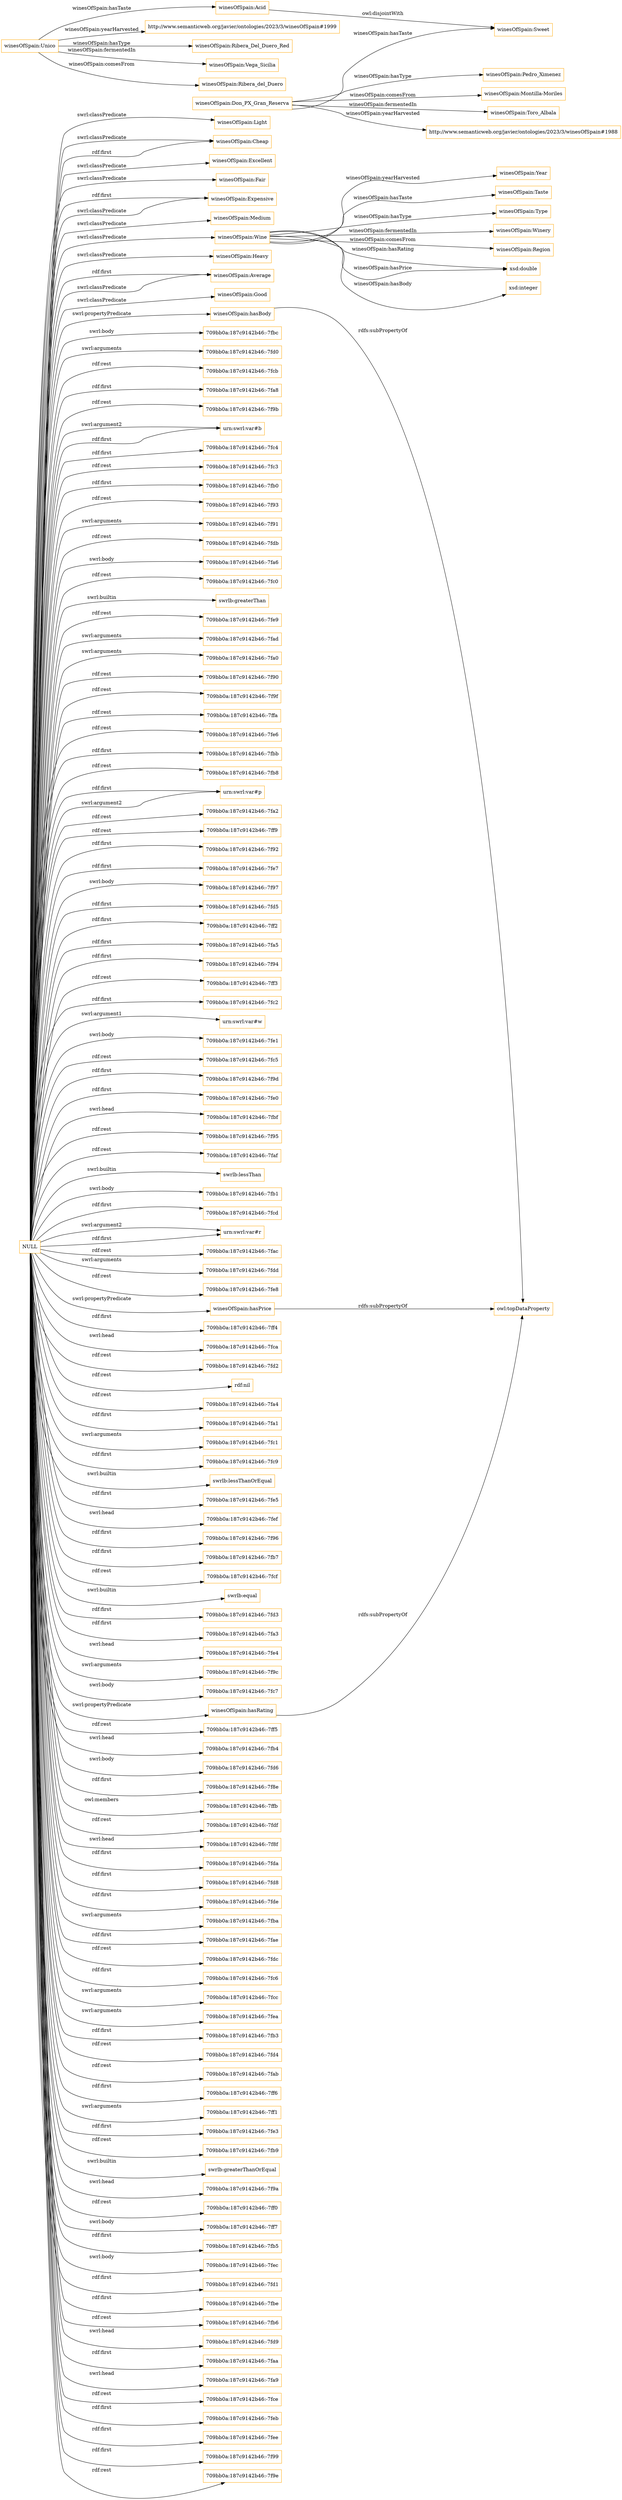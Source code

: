 digraph ar2dtool_diagram { 
rankdir=LR;
size="1501"
node [shape = rectangle, color="orange"]; "winesOfSpain:Light" "winesOfSpain:Year" "winesOfSpain:Sweet" "winesOfSpain:Taste" "winesOfSpain:Acid" "winesOfSpain:Cheap" "winesOfSpain:Type" "winesOfSpain:Excellent" "winesOfSpain:Winery" "winesOfSpain:Fair" "winesOfSpain:Expensive" "winesOfSpain:Medium" "winesOfSpain:Wine" "winesOfSpain:Heavy" "winesOfSpain:Average" "winesOfSpain:Region" "winesOfSpain:Good" ; /*classes style*/
	"winesOfSpain:Unico" -> "winesOfSpain:Acid" [ label = "winesOfSpain:hasTaste" ];
	"winesOfSpain:Unico" -> "http://www.semanticweb.org/javier/ontologies/2023/3/winesOfSpain#1999" [ label = "winesOfSpain:yearHarvested" ];
	"winesOfSpain:Unico" -> "winesOfSpain:Ribera_Del_Duero_Red" [ label = "winesOfSpain:hasType" ];
	"winesOfSpain:Unico" -> "winesOfSpain:Vega_Sicilia" [ label = "winesOfSpain:fermentedIn" ];
	"winesOfSpain:Unico" -> "winesOfSpain:Ribera_del_Duero" [ label = "winesOfSpain:comesFrom" ];
	"winesOfSpain:hasBody" -> "owl:topDataProperty" [ label = "rdfs:subPropertyOf" ];
	"winesOfSpain:Don_PX_Gran_Reserva" -> "winesOfSpain:Pedro_Ximenez" [ label = "winesOfSpain:hasType" ];
	"winesOfSpain:Don_PX_Gran_Reserva" -> "winesOfSpain:Montilla-Moriles" [ label = "winesOfSpain:comesFrom" ];
	"winesOfSpain:Don_PX_Gran_Reserva" -> "winesOfSpain:Toro_Albala" [ label = "winesOfSpain:fermentedIn" ];
	"winesOfSpain:Don_PX_Gran_Reserva" -> "winesOfSpain:Sweet" [ label = "winesOfSpain:hasTaste" ];
	"winesOfSpain:Don_PX_Gran_Reserva" -> "http://www.semanticweb.org/javier/ontologies/2023/3/winesOfSpain#1988" [ label = "winesOfSpain:yearHarvested" ];
	"NULL" -> "709bb0a:187c9142b46:-7fbc" [ label = "swrl:body" ];
	"NULL" -> "709bb0a:187c9142b46:-7fd0" [ label = "swrl:arguments" ];
	"NULL" -> "709bb0a:187c9142b46:-7fcb" [ label = "rdf:rest" ];
	"NULL" -> "709bb0a:187c9142b46:-7fa8" [ label = "rdf:first" ];
	"NULL" -> "709bb0a:187c9142b46:-7f9b" [ label = "rdf:rest" ];
	"NULL" -> "urn:swrl:var#b" [ label = "swrl:argument2" ];
	"NULL" -> "709bb0a:187c9142b46:-7fc4" [ label = "rdf:first" ];
	"NULL" -> "709bb0a:187c9142b46:-7fc3" [ label = "rdf:rest" ];
	"NULL" -> "709bb0a:187c9142b46:-7fb0" [ label = "rdf:first" ];
	"NULL" -> "709bb0a:187c9142b46:-7f93" [ label = "rdf:rest" ];
	"NULL" -> "winesOfSpain:Average" [ label = "rdf:first" ];
	"NULL" -> "709bb0a:187c9142b46:-7f91" [ label = "swrl:arguments" ];
	"NULL" -> "709bb0a:187c9142b46:-7fdb" [ label = "rdf:rest" ];
	"NULL" -> "709bb0a:187c9142b46:-7fa6" [ label = "swrl:body" ];
	"NULL" -> "709bb0a:187c9142b46:-7fc0" [ label = "rdf:rest" ];
	"NULL" -> "swrlb:greaterThan" [ label = "swrl:builtin" ];
	"NULL" -> "709bb0a:187c9142b46:-7fe9" [ label = "rdf:rest" ];
	"NULL" -> "709bb0a:187c9142b46:-7fad" [ label = "swrl:arguments" ];
	"NULL" -> "709bb0a:187c9142b46:-7fa0" [ label = "swrl:arguments" ];
	"NULL" -> "709bb0a:187c9142b46:-7f90" [ label = "rdf:rest" ];
	"NULL" -> "709bb0a:187c9142b46:-7f9f" [ label = "rdf:rest" ];
	"NULL" -> "709bb0a:187c9142b46:-7ffa" [ label = "rdf:rest" ];
	"NULL" -> "709bb0a:187c9142b46:-7fe6" [ label = "rdf:rest" ];
	"NULL" -> "709bb0a:187c9142b46:-7fbb" [ label = "rdf:first" ];
	"NULL" -> "709bb0a:187c9142b46:-7fb8" [ label = "rdf:rest" ];
	"NULL" -> "urn:swrl:var#p" [ label = "rdf:first" ];
	"NULL" -> "709bb0a:187c9142b46:-7fa2" [ label = "rdf:rest" ];
	"NULL" -> "709bb0a:187c9142b46:-7ff9" [ label = "rdf:rest" ];
	"NULL" -> "709bb0a:187c9142b46:-7f92" [ label = "rdf:first" ];
	"NULL" -> "709bb0a:187c9142b46:-7fe7" [ label = "rdf:first" ];
	"NULL" -> "709bb0a:187c9142b46:-7f97" [ label = "swrl:body" ];
	"NULL" -> "709bb0a:187c9142b46:-7fd5" [ label = "rdf:first" ];
	"NULL" -> "winesOfSpain:Heavy" [ label = "swrl:classPredicate" ];
	"NULL" -> "709bb0a:187c9142b46:-7ff2" [ label = "rdf:first" ];
	"NULL" -> "709bb0a:187c9142b46:-7fa5" [ label = "rdf:first" ];
	"NULL" -> "709bb0a:187c9142b46:-7f94" [ label = "rdf:first" ];
	"NULL" -> "709bb0a:187c9142b46:-7ff3" [ label = "rdf:rest" ];
	"NULL" -> "winesOfSpain:Wine" [ label = "swrl:classPredicate" ];
	"NULL" -> "709bb0a:187c9142b46:-7fc2" [ label = "rdf:first" ];
	"NULL" -> "urn:swrl:var#w" [ label = "swrl:argument1" ];
	"NULL" -> "winesOfSpain:Excellent" [ label = "swrl:classPredicate" ];
	"NULL" -> "709bb0a:187c9142b46:-7fe1" [ label = "swrl:body" ];
	"NULL" -> "709bb0a:187c9142b46:-7fc5" [ label = "rdf:rest" ];
	"NULL" -> "709bb0a:187c9142b46:-7f9d" [ label = "rdf:first" ];
	"NULL" -> "709bb0a:187c9142b46:-7fe0" [ label = "rdf:first" ];
	"NULL" -> "709bb0a:187c9142b46:-7fbf" [ label = "swrl:head" ];
	"NULL" -> "winesOfSpain:Cheap" [ label = "swrl:classPredicate" ];
	"NULL" -> "709bb0a:187c9142b46:-7f95" [ label = "rdf:rest" ];
	"NULL" -> "709bb0a:187c9142b46:-7faf" [ label = "rdf:rest" ];
	"NULL" -> "winesOfSpain:Expensive" [ label = "rdf:first" ];
	"NULL" -> "swrlb:lessThan" [ label = "swrl:builtin" ];
	"NULL" -> "709bb0a:187c9142b46:-7fb1" [ label = "swrl:body" ];
	"NULL" -> "709bb0a:187c9142b46:-7fcd" [ label = "rdf:first" ];
	"NULL" -> "urn:swrl:var#r" [ label = "swrl:argument2" ];
	"NULL" -> "709bb0a:187c9142b46:-7fac" [ label = "rdf:rest" ];
	"NULL" -> "709bb0a:187c9142b46:-7fdd" [ label = "swrl:arguments" ];
	"NULL" -> "709bb0a:187c9142b46:-7fe8" [ label = "rdf:rest" ];
	"NULL" -> "winesOfSpain:hasBody" [ label = "swrl:propertyPredicate" ];
	"NULL" -> "winesOfSpain:hasPrice" [ label = "swrl:propertyPredicate" ];
	"NULL" -> "709bb0a:187c9142b46:-7ff4" [ label = "rdf:first" ];
	"NULL" -> "709bb0a:187c9142b46:-7fca" [ label = "swrl:head" ];
	"NULL" -> "709bb0a:187c9142b46:-7fd2" [ label = "rdf:rest" ];
	"NULL" -> "rdf:nil" [ label = "rdf:rest" ];
	"NULL" -> "winesOfSpain:Good" [ label = "swrl:classPredicate" ];
	"NULL" -> "709bb0a:187c9142b46:-7fa4" [ label = "rdf:rest" ];
	"NULL" -> "709bb0a:187c9142b46:-7fa1" [ label = "rdf:first" ];
	"NULL" -> "709bb0a:187c9142b46:-7fc1" [ label = "swrl:arguments" ];
	"NULL" -> "winesOfSpain:Fair" [ label = "swrl:classPredicate" ];
	"NULL" -> "709bb0a:187c9142b46:-7fc9" [ label = "rdf:first" ];
	"NULL" -> "swrlb:lessThanOrEqual" [ label = "swrl:builtin" ];
	"NULL" -> "709bb0a:187c9142b46:-7fe5" [ label = "rdf:first" ];
	"NULL" -> "709bb0a:187c9142b46:-7fef" [ label = "swrl:head" ];
	"NULL" -> "709bb0a:187c9142b46:-7f96" [ label = "rdf:first" ];
	"NULL" -> "709bb0a:187c9142b46:-7fb7" [ label = "rdf:first" ];
	"NULL" -> "709bb0a:187c9142b46:-7fcf" [ label = "rdf:rest" ];
	"NULL" -> "swrlb:equal" [ label = "swrl:builtin" ];
	"NULL" -> "709bb0a:187c9142b46:-7fd3" [ label = "rdf:first" ];
	"NULL" -> "709bb0a:187c9142b46:-7fa3" [ label = "rdf:first" ];
	"NULL" -> "709bb0a:187c9142b46:-7fe4" [ label = "swrl:head" ];
	"NULL" -> "709bb0a:187c9142b46:-7f9c" [ label = "swrl:arguments" ];
	"NULL" -> "709bb0a:187c9142b46:-7fc7" [ label = "swrl:body" ];
	"NULL" -> "winesOfSpain:hasRating" [ label = "swrl:propertyPredicate" ];
	"NULL" -> "709bb0a:187c9142b46:-7ff5" [ label = "rdf:rest" ];
	"NULL" -> "709bb0a:187c9142b46:-7fb4" [ label = "swrl:head" ];
	"NULL" -> "709bb0a:187c9142b46:-7fd6" [ label = "swrl:body" ];
	"NULL" -> "709bb0a:187c9142b46:-7f8e" [ label = "rdf:first" ];
	"NULL" -> "709bb0a:187c9142b46:-7ffb" [ label = "owl:members" ];
	"NULL" -> "winesOfSpain:Cheap" [ label = "rdf:first" ];
	"NULL" -> "709bb0a:187c9142b46:-7fdf" [ label = "rdf:rest" ];
	"NULL" -> "709bb0a:187c9142b46:-7f8f" [ label = "swrl:head" ];
	"NULL" -> "709bb0a:187c9142b46:-7fda" [ label = "rdf:first" ];
	"NULL" -> "709bb0a:187c9142b46:-7fd8" [ label = "rdf:first" ];
	"NULL" -> "709bb0a:187c9142b46:-7fde" [ label = "rdf:first" ];
	"NULL" -> "709bb0a:187c9142b46:-7fba" [ label = "swrl:arguments" ];
	"NULL" -> "709bb0a:187c9142b46:-7fae" [ label = "rdf:first" ];
	"NULL" -> "709bb0a:187c9142b46:-7fdc" [ label = "rdf:rest" ];
	"NULL" -> "709bb0a:187c9142b46:-7fc6" [ label = "rdf:first" ];
	"NULL" -> "709bb0a:187c9142b46:-7fcc" [ label = "swrl:arguments" ];
	"NULL" -> "709bb0a:187c9142b46:-7fea" [ label = "swrl:arguments" ];
	"NULL" -> "709bb0a:187c9142b46:-7fb3" [ label = "rdf:first" ];
	"NULL" -> "709bb0a:187c9142b46:-7fd4" [ label = "rdf:rest" ];
	"NULL" -> "709bb0a:187c9142b46:-7fab" [ label = "rdf:rest" ];
	"NULL" -> "709bb0a:187c9142b46:-7ff6" [ label = "rdf:first" ];
	"NULL" -> "urn:swrl:var#b" [ label = "rdf:first" ];
	"NULL" -> "709bb0a:187c9142b46:-7ff1" [ label = "swrl:arguments" ];
	"NULL" -> "urn:swrl:var#p" [ label = "swrl:argument2" ];
	"NULL" -> "709bb0a:187c9142b46:-7fe3" [ label = "rdf:first" ];
	"NULL" -> "709bb0a:187c9142b46:-7fb9" [ label = "rdf:rest" ];
	"NULL" -> "swrlb:greaterThanOrEqual" [ label = "swrl:builtin" ];
	"NULL" -> "709bb0a:187c9142b46:-7f9a" [ label = "swrl:head" ];
	"NULL" -> "709bb0a:187c9142b46:-7ff0" [ label = "rdf:rest" ];
	"NULL" -> "709bb0a:187c9142b46:-7ff7" [ label = "swrl:body" ];
	"NULL" -> "709bb0a:187c9142b46:-7fb5" [ label = "rdf:first" ];
	"NULL" -> "winesOfSpain:Average" [ label = "swrl:classPredicate" ];
	"NULL" -> "709bb0a:187c9142b46:-7fec" [ label = "swrl:body" ];
	"NULL" -> "winesOfSpain:Light" [ label = "swrl:classPredicate" ];
	"NULL" -> "709bb0a:187c9142b46:-7fd1" [ label = "rdf:first" ];
	"NULL" -> "709bb0a:187c9142b46:-7fbe" [ label = "rdf:first" ];
	"NULL" -> "winesOfSpain:Expensive" [ label = "swrl:classPredicate" ];
	"NULL" -> "winesOfSpain:Medium" [ label = "swrl:classPredicate" ];
	"NULL" -> "709bb0a:187c9142b46:-7fb6" [ label = "rdf:rest" ];
	"NULL" -> "709bb0a:187c9142b46:-7fd9" [ label = "swrl:head" ];
	"NULL" -> "urn:swrl:var#r" [ label = "rdf:first" ];
	"NULL" -> "709bb0a:187c9142b46:-7faa" [ label = "rdf:first" ];
	"NULL" -> "709bb0a:187c9142b46:-7fa9" [ label = "swrl:head" ];
	"NULL" -> "709bb0a:187c9142b46:-7fce" [ label = "rdf:rest" ];
	"NULL" -> "709bb0a:187c9142b46:-7feb" [ label = "rdf:first" ];
	"NULL" -> "709bb0a:187c9142b46:-7fee" [ label = "rdf:first" ];
	"NULL" -> "709bb0a:187c9142b46:-7f99" [ label = "rdf:first" ];
	"NULL" -> "709bb0a:187c9142b46:-7f9e" [ label = "rdf:rest" ];
	"winesOfSpain:hasPrice" -> "owl:topDataProperty" [ label = "rdfs:subPropertyOf" ];
	"winesOfSpain:hasRating" -> "owl:topDataProperty" [ label = "rdfs:subPropertyOf" ];
	"winesOfSpain:Acid" -> "winesOfSpain:Sweet" [ label = "owl:disjointWith" ];
	"winesOfSpain:Wine" -> "winesOfSpain:Region" [ label = "winesOfSpain:comesFrom" ];
	"winesOfSpain:Wine" -> "winesOfSpain:Year" [ label = "winesOfSpain:yearHarvested" ];
	"winesOfSpain:Wine" -> "xsd:double" [ label = "winesOfSpain:hasRating" ];
	"winesOfSpain:Wine" -> "winesOfSpain:Taste" [ label = "winesOfSpain:hasTaste" ];
	"winesOfSpain:Wine" -> "winesOfSpain:Winery" [ label = "winesOfSpain:fermentedIn" ];
	"winesOfSpain:Wine" -> "xsd:double" [ label = "winesOfSpain:hasPrice" ];
	"winesOfSpain:Wine" -> "winesOfSpain:Type" [ label = "winesOfSpain:hasType" ];
	"winesOfSpain:Wine" -> "xsd:integer" [ label = "winesOfSpain:hasBody" ];

}
